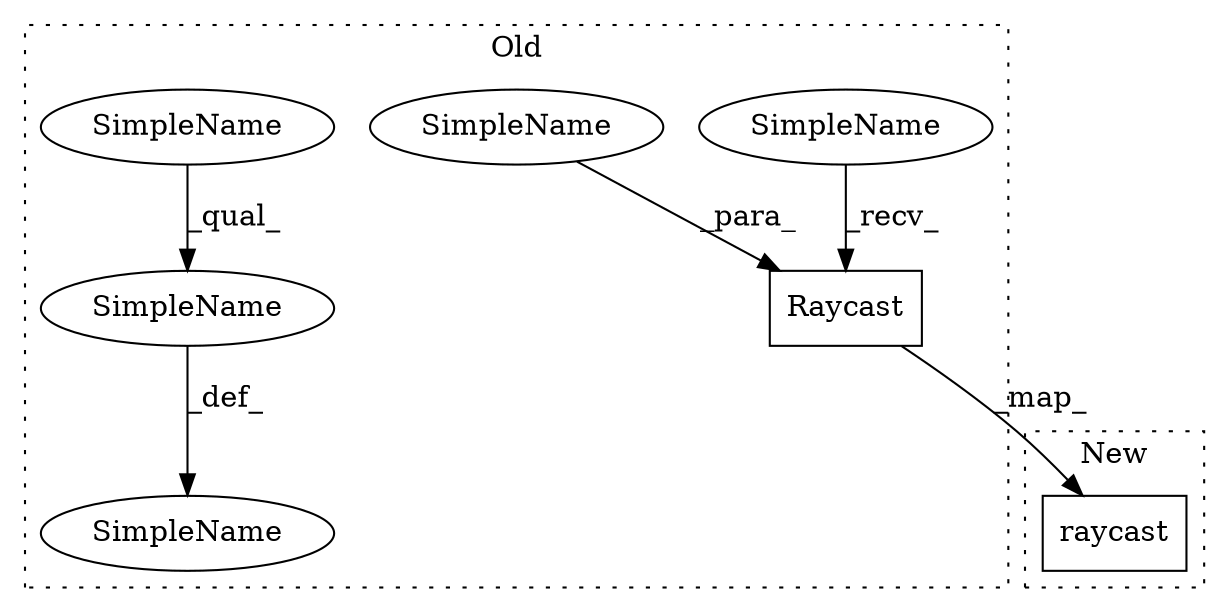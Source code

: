 digraph G {
subgraph cluster0 {
1 [label="Raycast" a="32" s="2485,2579" l="8,1" shape="box"];
3 [label="SimpleName" a="42" s="2660" l="15" shape="ellipse"];
4 [label="SimpleName" a="42" s="2643" l="14" shape="ellipse"];
5 [label="SimpleName" a="42" s="2537" l="9" shape="ellipse"];
6 [label="SimpleName" a="42" s="2660" l="9" shape="ellipse"];
7 [label="SimpleName" a="42" s="2477" l="7" shape="ellipse"];
label = "Old";
style="dotted";
}
subgraph cluster1 {
2 [label="raycast" a="32" s="2682,2761" l="8,1" shape="box"];
label = "New";
style="dotted";
}
1 -> 2 [label="_map_"];
3 -> 4 [label="_def_"];
5 -> 1 [label="_para_"];
6 -> 3 [label="_qual_"];
7 -> 1 [label="_recv_"];
}